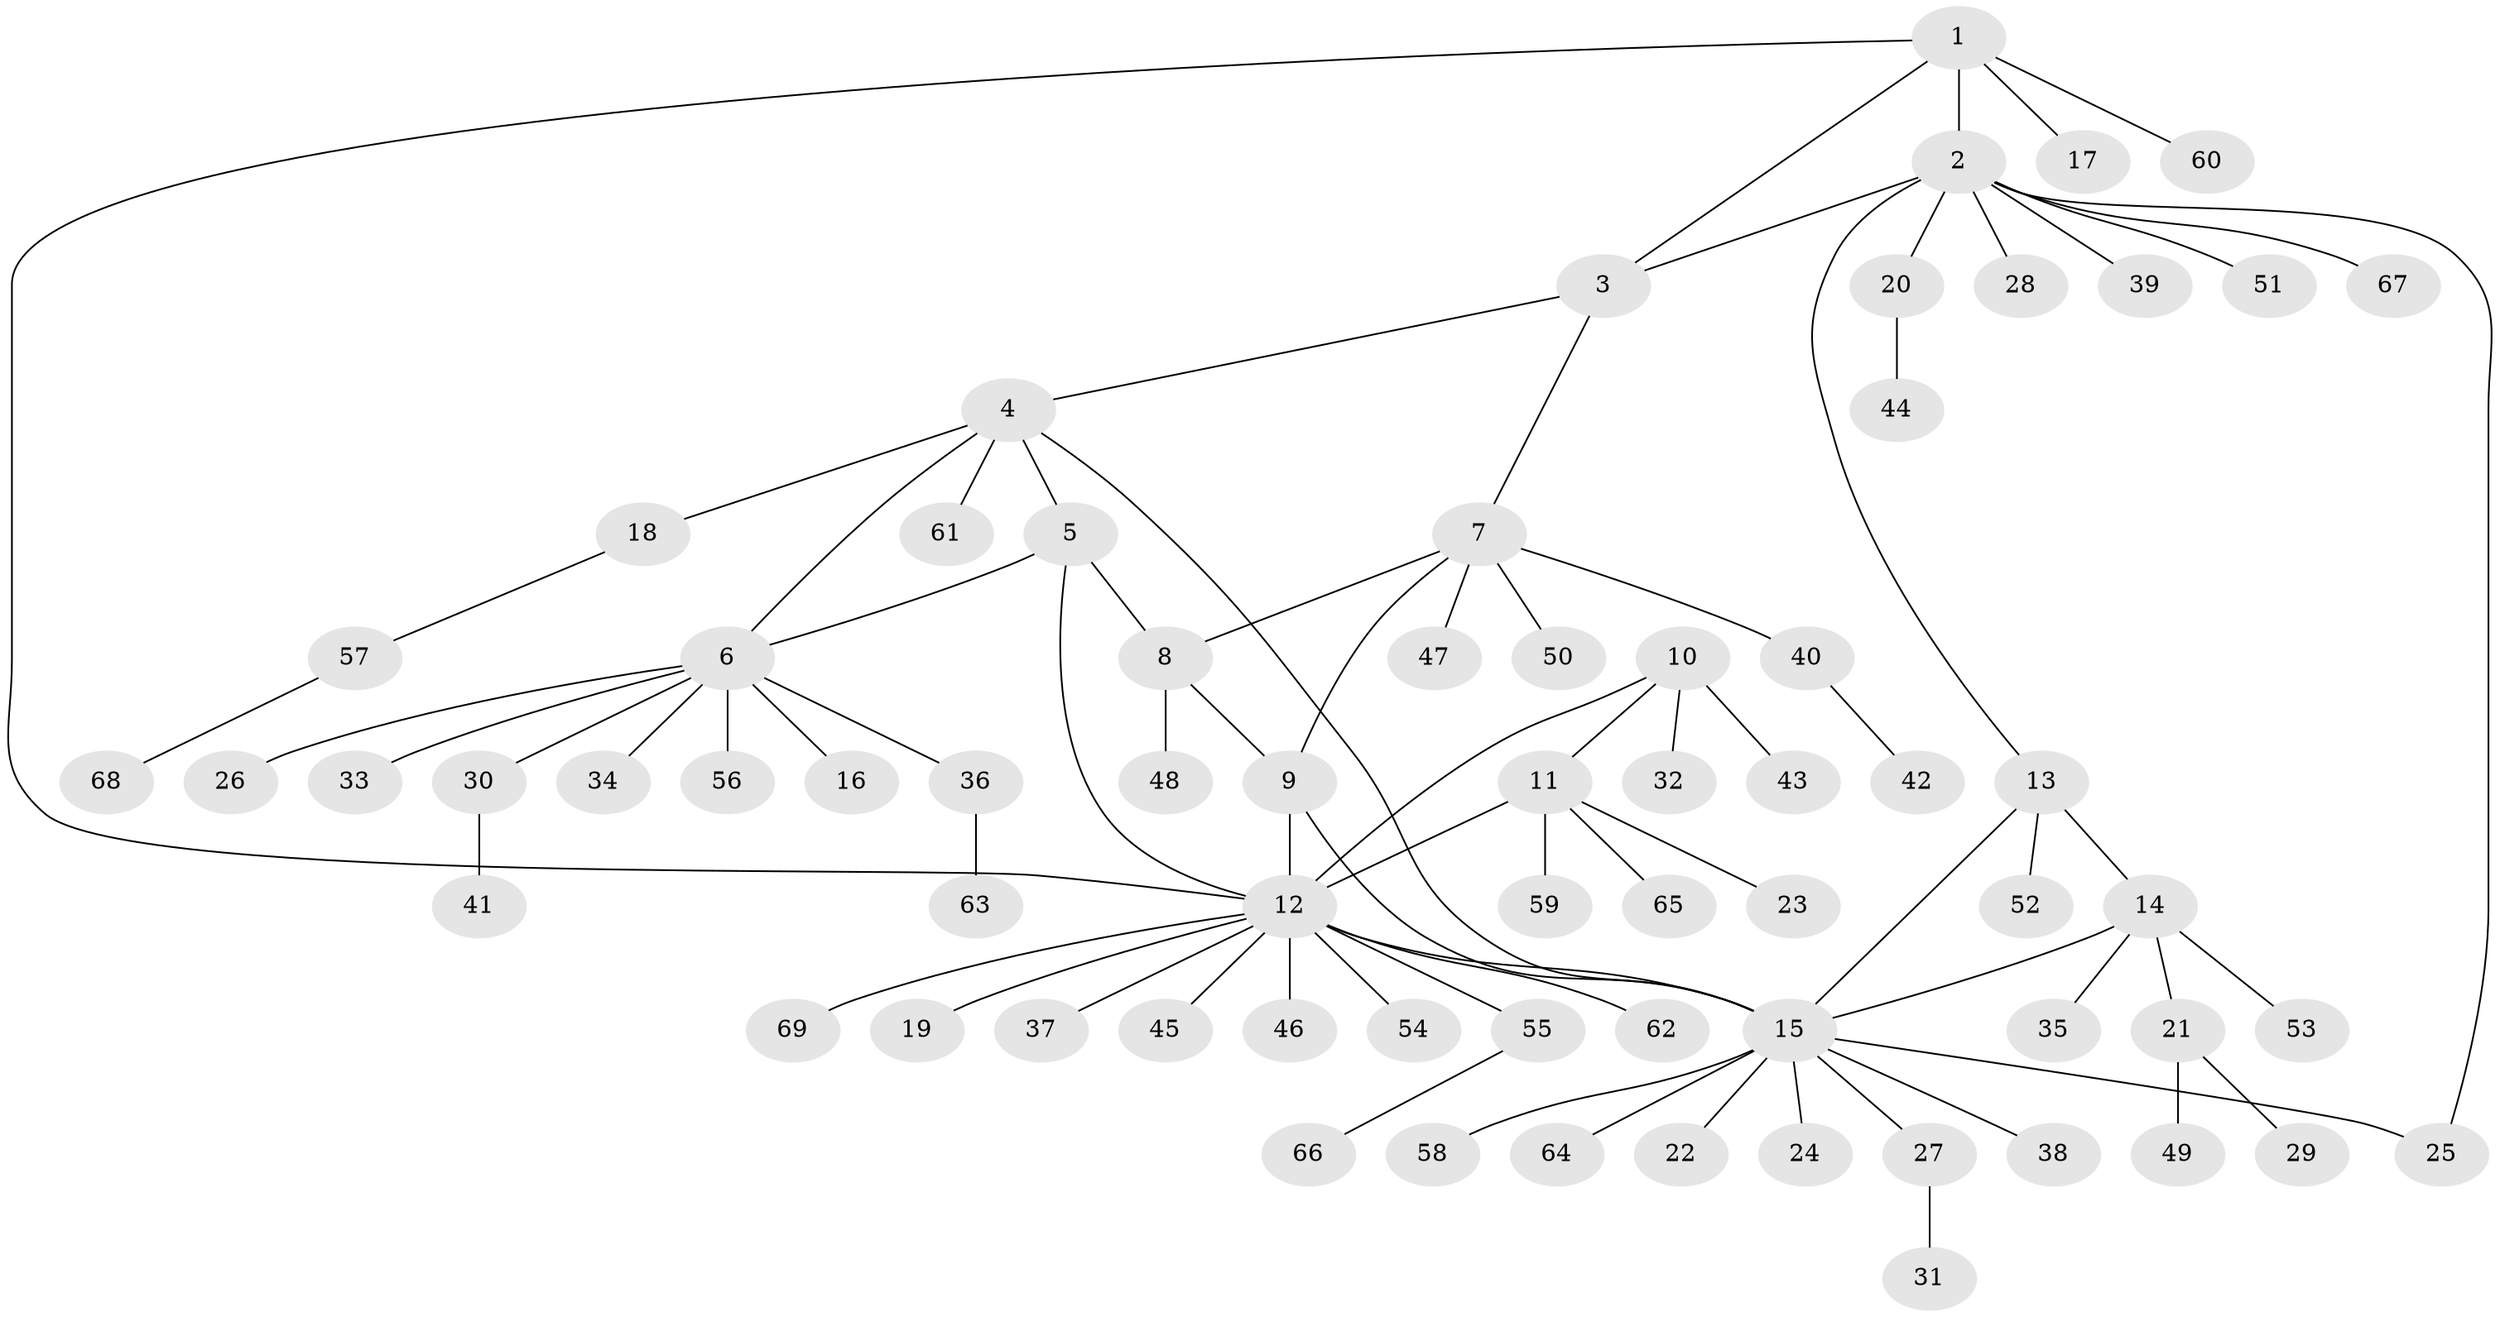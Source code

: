 // Generated by graph-tools (version 1.1) at 2025/16/03/09/25 04:16:03]
// undirected, 69 vertices, 80 edges
graph export_dot {
graph [start="1"]
  node [color=gray90,style=filled];
  1;
  2;
  3;
  4;
  5;
  6;
  7;
  8;
  9;
  10;
  11;
  12;
  13;
  14;
  15;
  16;
  17;
  18;
  19;
  20;
  21;
  22;
  23;
  24;
  25;
  26;
  27;
  28;
  29;
  30;
  31;
  32;
  33;
  34;
  35;
  36;
  37;
  38;
  39;
  40;
  41;
  42;
  43;
  44;
  45;
  46;
  47;
  48;
  49;
  50;
  51;
  52;
  53;
  54;
  55;
  56;
  57;
  58;
  59;
  60;
  61;
  62;
  63;
  64;
  65;
  66;
  67;
  68;
  69;
  1 -- 2;
  1 -- 3;
  1 -- 12;
  1 -- 17;
  1 -- 60;
  2 -- 3;
  2 -- 13;
  2 -- 20;
  2 -- 25;
  2 -- 28;
  2 -- 39;
  2 -- 51;
  2 -- 67;
  3 -- 4;
  3 -- 7;
  4 -- 5;
  4 -- 6;
  4 -- 15;
  4 -- 18;
  4 -- 61;
  5 -- 6;
  5 -- 8;
  5 -- 12;
  6 -- 16;
  6 -- 26;
  6 -- 30;
  6 -- 33;
  6 -- 34;
  6 -- 36;
  6 -- 56;
  7 -- 8;
  7 -- 9;
  7 -- 40;
  7 -- 47;
  7 -- 50;
  8 -- 9;
  8 -- 48;
  9 -- 12;
  9 -- 15;
  10 -- 11;
  10 -- 12;
  10 -- 32;
  10 -- 43;
  11 -- 12;
  11 -- 23;
  11 -- 59;
  11 -- 65;
  12 -- 15;
  12 -- 19;
  12 -- 37;
  12 -- 45;
  12 -- 46;
  12 -- 54;
  12 -- 55;
  12 -- 62;
  12 -- 69;
  13 -- 14;
  13 -- 15;
  13 -- 52;
  14 -- 15;
  14 -- 21;
  14 -- 35;
  14 -- 53;
  15 -- 22;
  15 -- 24;
  15 -- 25;
  15 -- 27;
  15 -- 38;
  15 -- 58;
  15 -- 64;
  18 -- 57;
  20 -- 44;
  21 -- 29;
  21 -- 49;
  27 -- 31;
  30 -- 41;
  36 -- 63;
  40 -- 42;
  55 -- 66;
  57 -- 68;
}
